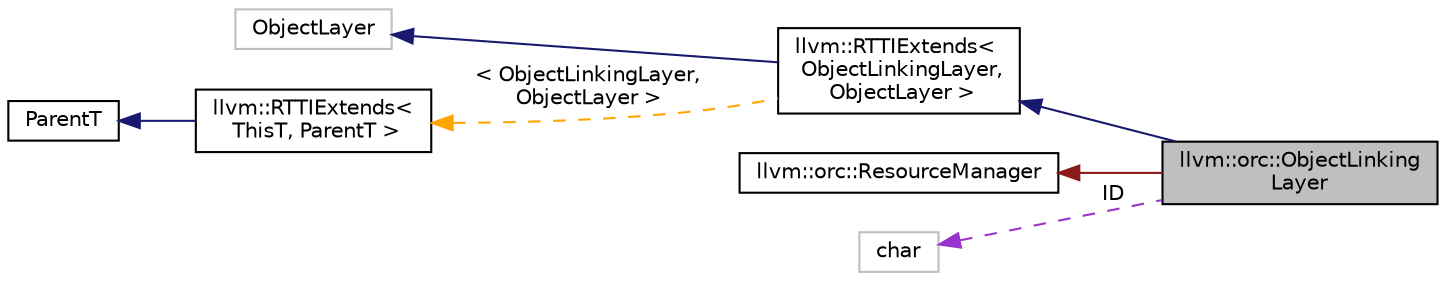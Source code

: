 digraph "llvm::orc::ObjectLinkingLayer"
{
 // LATEX_PDF_SIZE
  bgcolor="transparent";
  edge [fontname="Helvetica",fontsize="10",labelfontname="Helvetica",labelfontsize="10"];
  node [fontname="Helvetica",fontsize="10",shape=record];
  rankdir="LR";
  Node1 [label="llvm::orc::ObjectLinking\lLayer",height=0.2,width=0.4,color="black", fillcolor="grey75", style="filled", fontcolor="black",tooltip="An ObjectLayer implementation built on JITLink."];
  Node2 -> Node1 [dir="back",color="midnightblue",fontsize="10",style="solid",fontname="Helvetica"];
  Node2 [label="llvm::RTTIExtends\<\l ObjectLinkingLayer,\l ObjectLayer \>",height=0.2,width=0.4,color="black",URL="$classllvm_1_1RTTIExtends.html",tooltip=" "];
  Node3 -> Node2 [dir="back",color="midnightblue",fontsize="10",style="solid",fontname="Helvetica"];
  Node3 [label="ObjectLayer",height=0.2,width=0.4,color="grey75",tooltip=" "];
  Node4 -> Node2 [dir="back",color="orange",fontsize="10",style="dashed",label=" \< ObjectLinkingLayer,\l ObjectLayer \>" ,fontname="Helvetica"];
  Node4 [label="llvm::RTTIExtends\<\l ThisT, ParentT \>",height=0.2,width=0.4,color="black",URL="$classllvm_1_1RTTIExtends.html",tooltip="Inheritance utility for extensible RTTI."];
  Node5 -> Node4 [dir="back",color="midnightblue",fontsize="10",style="solid",fontname="Helvetica"];
  Node5 [label="ParentT",height=0.2,width=0.4,color="black",URL="$classParentT.html",tooltip=" "];
  Node6 -> Node1 [dir="back",color="firebrick4",fontsize="10",style="solid",fontname="Helvetica"];
  Node6 [label="llvm::orc::ResourceManager",height=0.2,width=0.4,color="black",URL="$classllvm_1_1orc_1_1ResourceManager.html",tooltip="Listens for ResourceTracker operations."];
  Node7 -> Node1 [dir="back",color="darkorchid3",fontsize="10",style="dashed",label=" ID" ,fontname="Helvetica"];
  Node7 [label="char",height=0.2,width=0.4,color="grey75",tooltip=" "];
}
